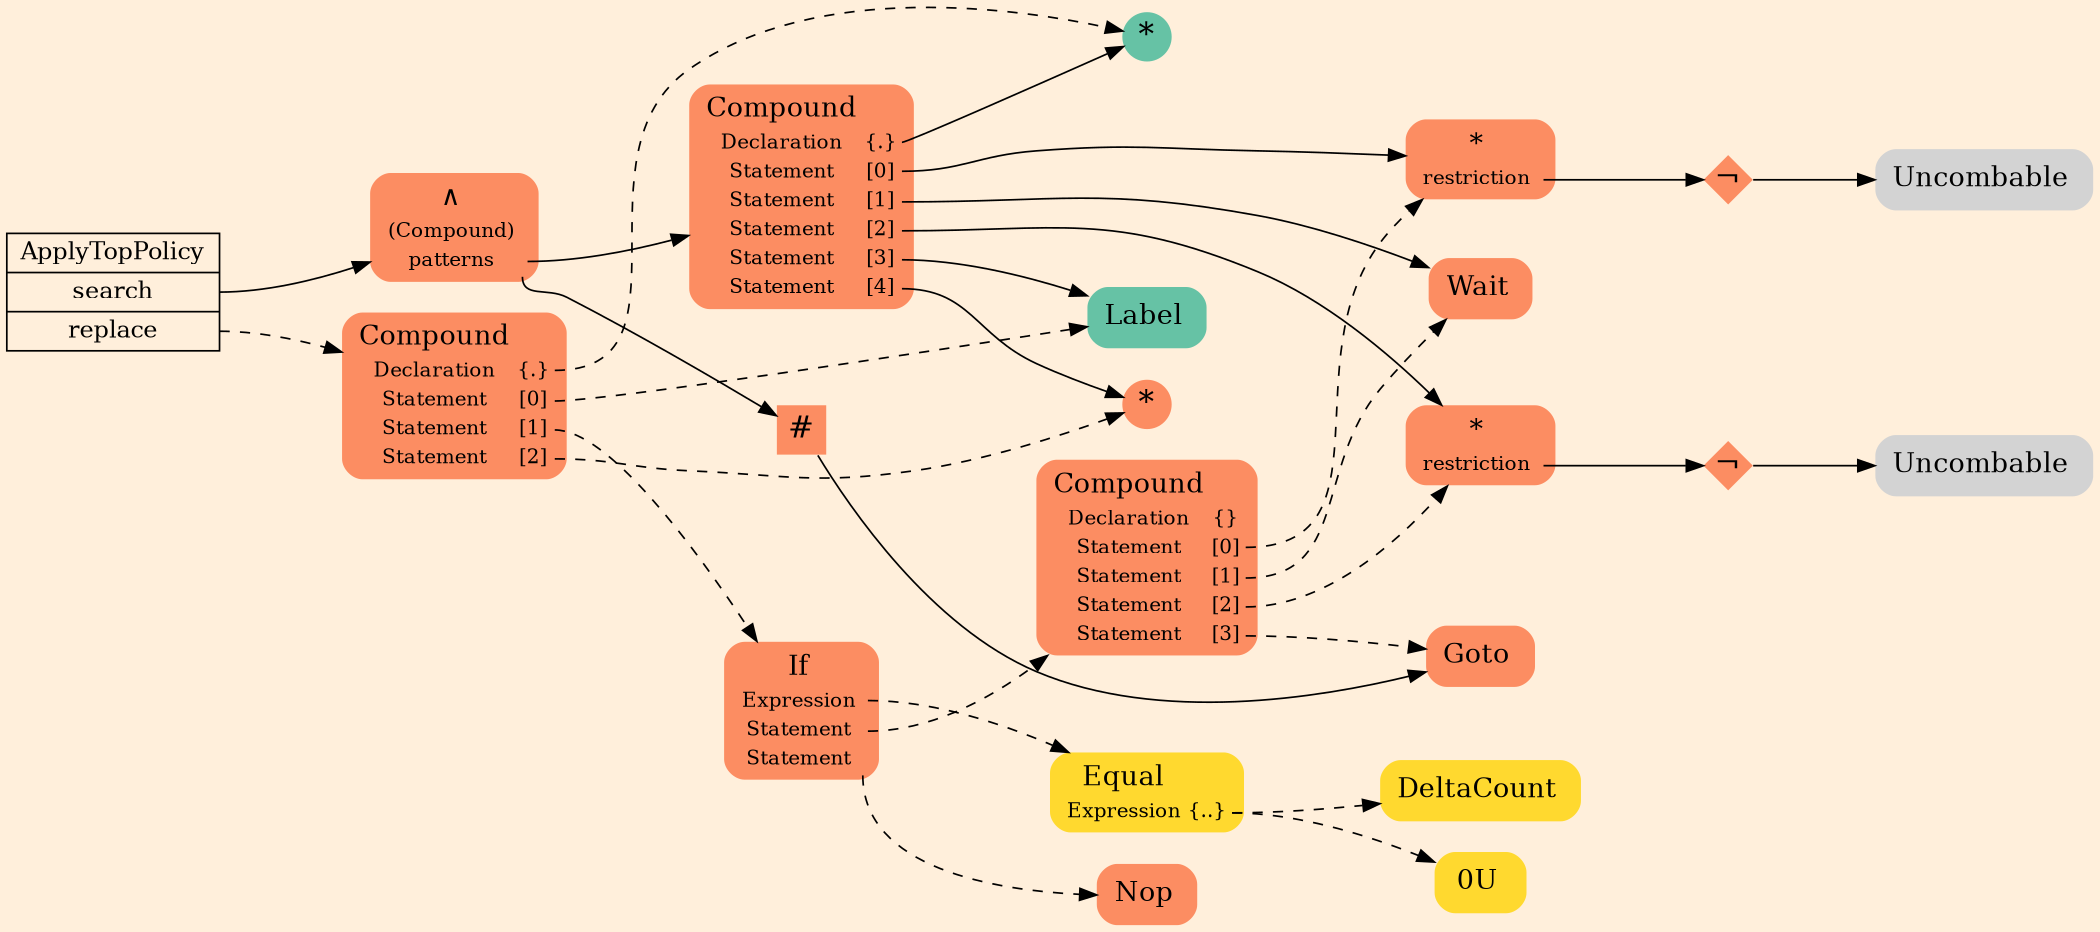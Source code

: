 digraph Inferno {
graph [
    rankdir = "LR"
    ranksep = 1.0
    size = "14,20"
    bgcolor = antiquewhite1
    color = black
    fontcolor = black
];
node [
];
// -------------------- transformation figure --------------------
"CR#P83-0" [
    shape = "record"
    fillcolor = antiquewhite1
    label = "<fixed> ApplyTopPolicy | <port0> search | <port1> replace"
    style = "filled"
    fontsize = "14"
    color = black
    fontcolor = black
];

"#B-2-1527" [
    shape = "plaintext"
    fillcolor = "/set28/2"
    label = <<TABLE BORDER="0" CELLBORDER="0" CELLSPACING="0">
     <TR><TD><FONT POINT-SIZE="16.0">∧</FONT></TD><TD></TD></TR>
     <TR><TD>(Compound)</TD><TD PORT="port0"></TD></TR>
     <TR><TD>patterns</TD><TD PORT="port1"></TD></TR>
    </TABLE>>
    style = "rounded,filled"
    fontsize = "12"
];

"#B-2-1528" [
    shape = "plaintext"
    fillcolor = "/set28/2"
    label = <<TABLE BORDER="0" CELLBORDER="0" CELLSPACING="0">
     <TR><TD><FONT POINT-SIZE="16.0">Compound</FONT></TD><TD></TD></TR>
     <TR><TD>Declaration</TD><TD PORT="port0">{.}</TD></TR>
     <TR><TD>Statement</TD><TD PORT="port1">[0]</TD></TR>
     <TR><TD>Statement</TD><TD PORT="port2">[1]</TD></TR>
     <TR><TD>Statement</TD><TD PORT="port3">[2]</TD></TR>
     <TR><TD>Statement</TD><TD PORT="port4">[3]</TD></TR>
     <TR><TD>Statement</TD><TD PORT="port5">[4]</TD></TR>
    </TABLE>>
    style = "rounded,filled"
    fontsize = "12"
];

"#B-2-1531" [
    shape = "circle"
    fillcolor = "/set28/1"
    label = <*>
    style = "filled"
    fontsize = "18"
    penwidth = 0.0
    fixedsize = true
    width = 0.4
    height = 0.4
];

"#B-2-1532" [
    shape = "plaintext"
    fillcolor = "/set28/2"
    label = <<TABLE BORDER="0" CELLBORDER="0" CELLSPACING="0">
     <TR><TD><FONT POINT-SIZE="16.0">*</FONT></TD><TD></TD></TR>
     <TR><TD>restriction</TD><TD PORT="port0"></TD></TR>
    </TABLE>>
    style = "rounded,filled"
    fontsize = "12"
];

"#B-2-1546" [
    shape = "diamond"
    fillcolor = "/set28/2"
    label = <¬>
    style = "filled"
    fontsize = "18"
    penwidth = 0.0
    fixedsize = true
    width = 0.4
    height = 0.4
];

"#B-2-1548" [
    shape = "plaintext"
    label = <<TABLE BORDER="0" CELLBORDER="0" CELLSPACING="0">
     <TR><TD><FONT POINT-SIZE="16.0">Uncombable</FONT></TD><TD></TD></TR>
    </TABLE>>
    style = "rounded,filled"
    fontsize = "12"
];

"#B-2-1543" [
    shape = "plaintext"
    fillcolor = "/set28/2"
    label = <<TABLE BORDER="0" CELLBORDER="0" CELLSPACING="0">
     <TR><TD><FONT POINT-SIZE="16.0">Wait</FONT></TD><TD></TD></TR>
    </TABLE>>
    style = "rounded,filled"
    fontsize = "12"
];

"#B-2-1533" [
    shape = "plaintext"
    fillcolor = "/set28/2"
    label = <<TABLE BORDER="0" CELLBORDER="0" CELLSPACING="0">
     <TR><TD><FONT POINT-SIZE="16.0">*</FONT></TD><TD></TD></TR>
     <TR><TD>restriction</TD><TD PORT="port0"></TD></TR>
    </TABLE>>
    style = "rounded,filled"
    fontsize = "12"
];

"#B-2-1547" [
    shape = "diamond"
    fillcolor = "/set28/2"
    label = <¬>
    style = "filled"
    fontsize = "18"
    penwidth = 0.0
    fixedsize = true
    width = 0.4
    height = 0.4
];

"#B-2-1549" [
    shape = "plaintext"
    label = <<TABLE BORDER="0" CELLBORDER="0" CELLSPACING="0">
     <TR><TD><FONT POINT-SIZE="16.0">Uncombable</FONT></TD><TD></TD></TR>
    </TABLE>>
    style = "rounded,filled"
    fontsize = "12"
];

"#B-2-1535" [
    shape = "plaintext"
    fillcolor = "/set28/1"
    label = <<TABLE BORDER="0" CELLBORDER="0" CELLSPACING="0">
     <TR><TD><FONT POINT-SIZE="16.0">Label</FONT></TD><TD></TD></TR>
    </TABLE>>
    style = "rounded,filled"
    fontsize = "12"
];

"#B-2-1534" [
    shape = "circle"
    fillcolor = "/set28/2"
    label = <*>
    style = "filled"
    fontsize = "18"
    penwidth = 0.0
    fixedsize = true
    width = 0.4
    height = 0.4
];

"#B-2-1544" [
    shape = "square"
    fillcolor = "/set28/2"
    label = <#>
    style = "filled"
    fontsize = "18"
    penwidth = 0.0
    fixedsize = true
    width = 0.4
    height = 0.4
];

"#B-2-1545" [
    shape = "plaintext"
    fillcolor = "/set28/2"
    label = <<TABLE BORDER="0" CELLBORDER="0" CELLSPACING="0">
     <TR><TD><FONT POINT-SIZE="16.0">Goto</FONT></TD><TD></TD></TR>
    </TABLE>>
    style = "rounded,filled"
    fontsize = "12"
];

"#B-2-1529" [
    shape = "plaintext"
    fillcolor = "/set28/2"
    label = <<TABLE BORDER="0" CELLBORDER="0" CELLSPACING="0">
     <TR><TD><FONT POINT-SIZE="16.0">Compound</FONT></TD><TD></TD></TR>
     <TR><TD>Declaration</TD><TD PORT="port0">{.}</TD></TR>
     <TR><TD>Statement</TD><TD PORT="port1">[0]</TD></TR>
     <TR><TD>Statement</TD><TD PORT="port2">[1]</TD></TR>
     <TR><TD>Statement</TD><TD PORT="port3">[2]</TD></TR>
    </TABLE>>
    style = "rounded,filled"
    fontsize = "12"
];

"#B-2-1539" [
    shape = "plaintext"
    fillcolor = "/set28/2"
    label = <<TABLE BORDER="0" CELLBORDER="0" CELLSPACING="0">
     <TR><TD><FONT POINT-SIZE="16.0">If</FONT></TD><TD></TD></TR>
     <TR><TD>Expression</TD><TD PORT="port0"></TD></TR>
     <TR><TD>Statement</TD><TD PORT="port1"></TD></TR>
     <TR><TD>Statement</TD><TD PORT="port2"></TD></TR>
    </TABLE>>
    style = "rounded,filled"
    fontsize = "12"
];

"#B-2-1540" [
    shape = "plaintext"
    fillcolor = "/set28/6"
    label = <<TABLE BORDER="0" CELLBORDER="0" CELLSPACING="0">
     <TR><TD><FONT POINT-SIZE="16.0">Equal</FONT></TD><TD></TD></TR>
     <TR><TD>Expression</TD><TD PORT="port0">{..}</TD></TR>
    </TABLE>>
    style = "rounded,filled"
    fontsize = "12"
];

"#B-2-1541" [
    shape = "plaintext"
    fillcolor = "/set28/6"
    label = <<TABLE BORDER="0" CELLBORDER="0" CELLSPACING="0">
     <TR><TD><FONT POINT-SIZE="16.0">DeltaCount</FONT></TD><TD></TD></TR>
    </TABLE>>
    style = "rounded,filled"
    fontsize = "12"
];

"#B-2-1542" [
    shape = "plaintext"
    fillcolor = "/set28/6"
    label = <<TABLE BORDER="0" CELLBORDER="0" CELLSPACING="0">
     <TR><TD><FONT POINT-SIZE="16.0">0U</FONT></TD><TD></TD></TR>
    </TABLE>>
    style = "rounded,filled"
    fontsize = "12"
];

"#B-2-1530" [
    shape = "plaintext"
    fillcolor = "/set28/2"
    label = <<TABLE BORDER="0" CELLBORDER="0" CELLSPACING="0">
     <TR><TD><FONT POINT-SIZE="16.0">Compound</FONT></TD><TD></TD></TR>
     <TR><TD>Declaration</TD><TD PORT="port0">{}</TD></TR>
     <TR><TD>Statement</TD><TD PORT="port1">[0]</TD></TR>
     <TR><TD>Statement</TD><TD PORT="port2">[1]</TD></TR>
     <TR><TD>Statement</TD><TD PORT="port3">[2]</TD></TR>
     <TR><TD>Statement</TD><TD PORT="port4">[3]</TD></TR>
    </TABLE>>
    style = "rounded,filled"
    fontsize = "12"
];

"#B-2-1550" [
    shape = "plaintext"
    fillcolor = "/set28/2"
    label = <<TABLE BORDER="0" CELLBORDER="0" CELLSPACING="0">
     <TR><TD><FONT POINT-SIZE="16.0">Nop</FONT></TD><TD></TD></TR>
    </TABLE>>
    style = "rounded,filled"
    fontsize = "12"
];



// -------------------- links --------------------
// links for block CR#P83-0
"CR#P83-0":port0 -> "#B-2-1527" [
    style="solid"
    color = black
    fontcolor = black
];

"CR#P83-0":port1 -> "#B-2-1529" [
    style="dashed"
    color = black
    fontcolor = black
];

// links for block #B-2-1527
"#B-2-1527":port1 -> "#B-2-1528" [
    style="solid"
    color = black
    fontcolor = black
];

"#B-2-1527":port1 -> "#B-2-1544" [
    style="solid"
    color = black
    fontcolor = black
];

// links for block #B-2-1528
"#B-2-1528":port0 -> "#B-2-1531" [
    style="solid"
    color = black
    fontcolor = black
];

"#B-2-1528":port1 -> "#B-2-1532" [
    style="solid"
    color = black
    fontcolor = black
];

"#B-2-1528":port2 -> "#B-2-1543" [
    style="solid"
    color = black
    fontcolor = black
];

"#B-2-1528":port3 -> "#B-2-1533" [
    style="solid"
    color = black
    fontcolor = black
];

"#B-2-1528":port4 -> "#B-2-1535" [
    style="solid"
    color = black
    fontcolor = black
];

"#B-2-1528":port5 -> "#B-2-1534" [
    style="solid"
    color = black
    fontcolor = black
];

// links for block #B-2-1531
// links for block #B-2-1532
"#B-2-1532":port0 -> "#B-2-1546" [
    style="solid"
    color = black
    fontcolor = black
];

// links for block #B-2-1546
"#B-2-1546" -> "#B-2-1548" [
    style="solid"
    color = black
    fontcolor = black
];

// links for block #B-2-1548
// links for block #B-2-1543
// links for block #B-2-1533
"#B-2-1533":port0 -> "#B-2-1547" [
    style="solid"
    color = black
    fontcolor = black
];

// links for block #B-2-1547
"#B-2-1547" -> "#B-2-1549" [
    style="solid"
    color = black
    fontcolor = black
];

// links for block #B-2-1549
// links for block #B-2-1535
// links for block #B-2-1534
// links for block #B-2-1544
"#B-2-1544" -> "#B-2-1545" [
    style="solid"
    color = black
    fontcolor = black
];

// links for block #B-2-1545
// links for block #B-2-1529
"#B-2-1529":port0 -> "#B-2-1531" [
    style="dashed"
    color = black
    fontcolor = black
];

"#B-2-1529":port1 -> "#B-2-1535" [
    style="dashed"
    color = black
    fontcolor = black
];

"#B-2-1529":port2 -> "#B-2-1539" [
    style="dashed"
    color = black
    fontcolor = black
];

"#B-2-1529":port3 -> "#B-2-1534" [
    style="dashed"
    color = black
    fontcolor = black
];

// links for block #B-2-1539
"#B-2-1539":port0 -> "#B-2-1540" [
    style="dashed"
    color = black
    fontcolor = black
];

"#B-2-1539":port1 -> "#B-2-1530" [
    style="dashed"
    color = black
    fontcolor = black
];

"#B-2-1539":port2 -> "#B-2-1550" [
    style="dashed"
    color = black
    fontcolor = black
];

// links for block #B-2-1540
"#B-2-1540":port0 -> "#B-2-1541" [
    style="dashed"
    color = black
    fontcolor = black
];

"#B-2-1540":port0 -> "#B-2-1542" [
    style="dashed"
    color = black
    fontcolor = black
];

// links for block #B-2-1541
// links for block #B-2-1542
// links for block #B-2-1530
"#B-2-1530":port1 -> "#B-2-1532" [
    style="dashed"
    color = black
    fontcolor = black
];

"#B-2-1530":port2 -> "#B-2-1543" [
    style="dashed"
    color = black
    fontcolor = black
];

"#B-2-1530":port3 -> "#B-2-1533" [
    style="dashed"
    color = black
    fontcolor = black
];

"#B-2-1530":port4 -> "#B-2-1545" [
    style="dashed"
    color = black
    fontcolor = black
];

// links for block #B-2-1550
}
